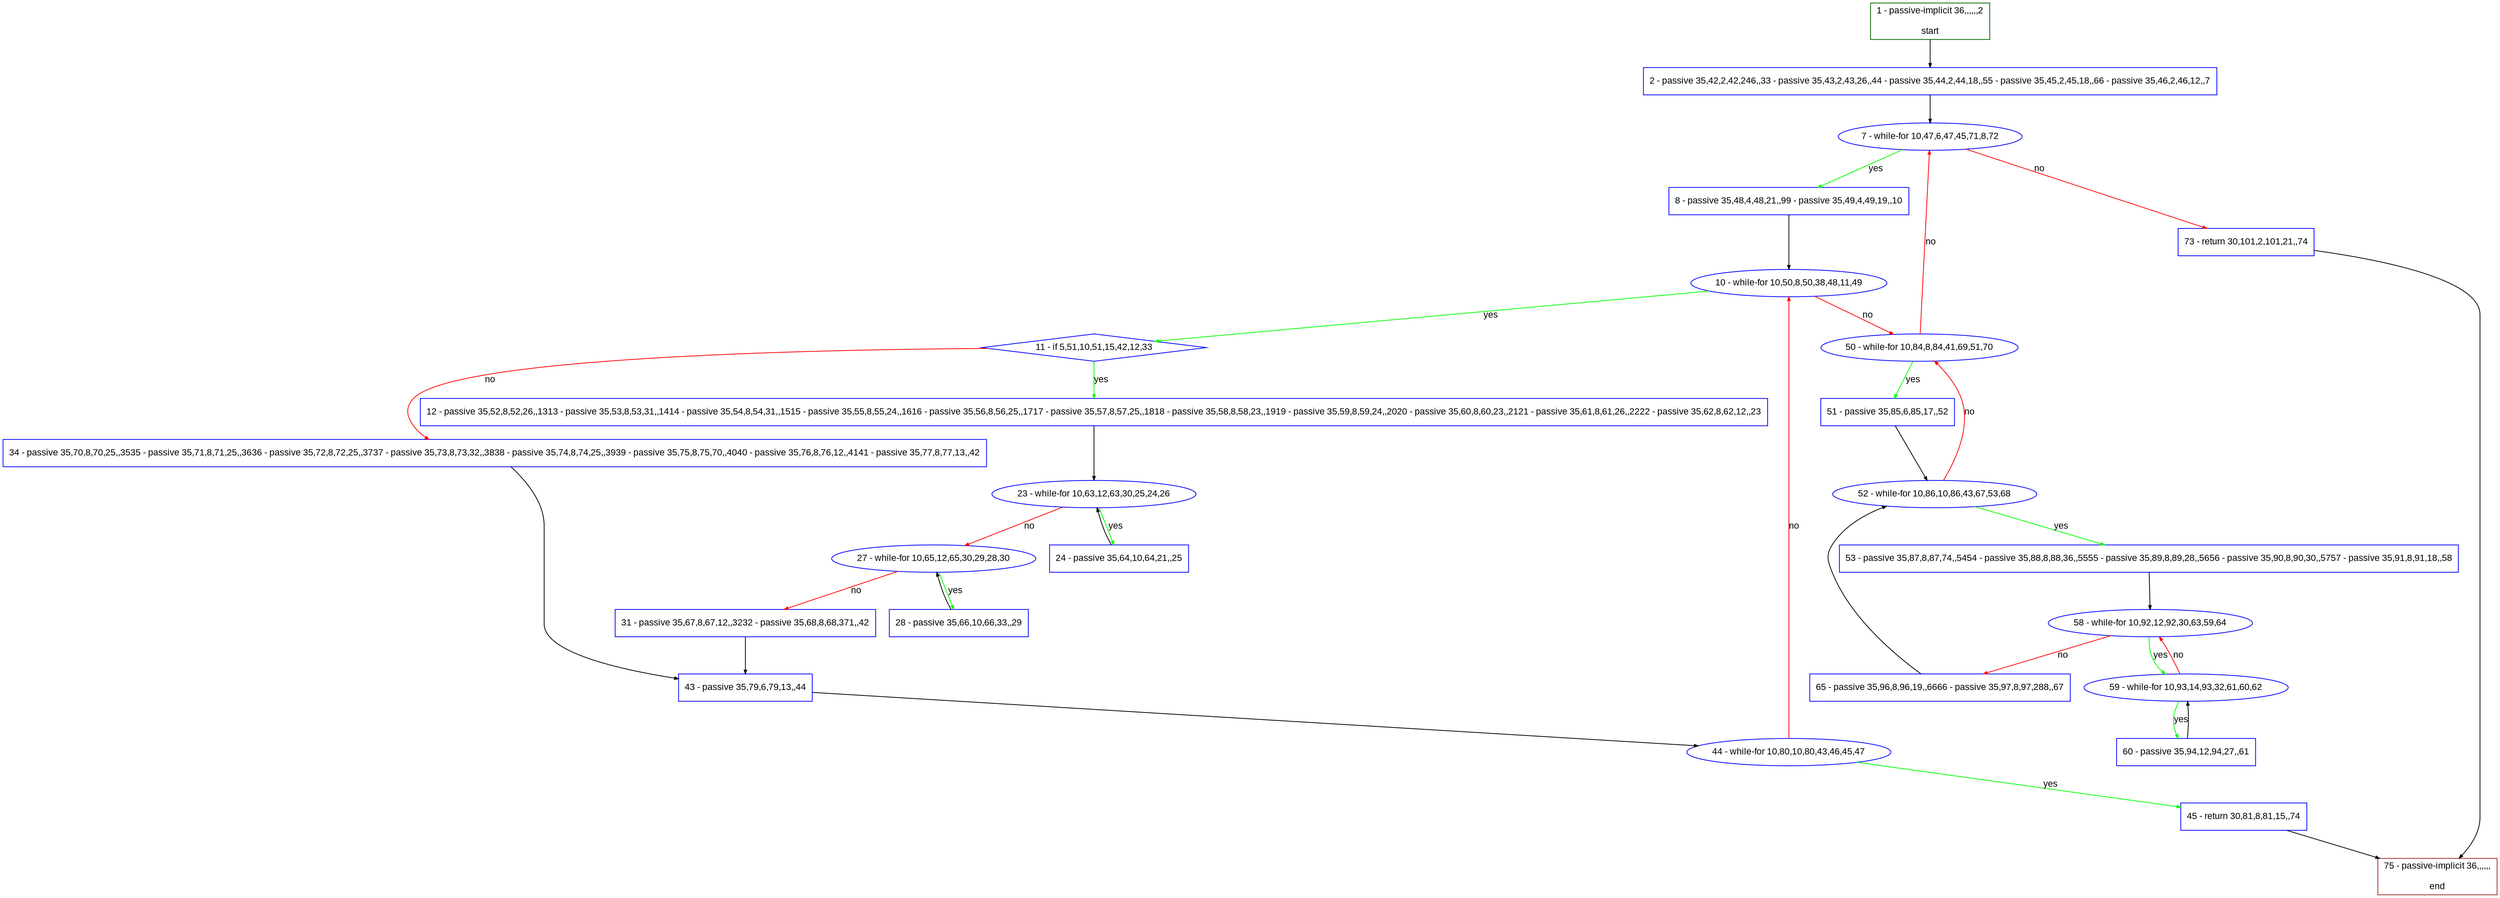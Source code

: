 digraph "" {
  graph [pack="true", label="", fontsize="12", packmode="clust", fontname="Arial", fillcolor="#FFFFCC", bgcolor="white", style="rounded,filled", compound="true"];
  node [node_initialized="no", label="", color="grey", fontsize="12", fillcolor="white", fontname="Arial", style="filled", shape="rectangle", compound="true", fixedsize="false"];
  edge [fontcolor="black", arrowhead="normal", arrowtail="none", arrowsize="0.5", ltail="", label="", color="black", fontsize="12", lhead="", fontname="Arial", dir="forward", compound="true"];
  __N1 [label="2 - passive 35,42,2,42,246,,33 - passive 35,43,2,43,26,,44 - passive 35,44,2,44,18,,55 - passive 35,45,2,45,18,,66 - passive 35,46,2,46,12,,7", color="#0000ff", fillcolor="#ffffff", style="filled", shape="box"];
  __N2 [label="1 - passive-implicit 36,,,,,,2\n\nstart", color="#006400", fillcolor="#ffffff", style="filled", shape="box"];
  __N3 [label="7 - while-for 10,47,6,47,45,71,8,72", color="#0000ff", fillcolor="#ffffff", style="filled", shape="oval"];
  __N4 [label="8 - passive 35,48,4,48,21,,99 - passive 35,49,4,49,19,,10", color="#0000ff", fillcolor="#ffffff", style="filled", shape="box"];
  __N5 [label="73 - return 30,101,2,101,21,,74", color="#0000ff", fillcolor="#ffffff", style="filled", shape="box"];
  __N6 [label="10 - while-for 10,50,8,50,38,48,11,49", color="#0000ff", fillcolor="#ffffff", style="filled", shape="oval"];
  __N7 [label="11 - if 5,51,10,51,15,42,12,33", color="#0000ff", fillcolor="#ffffff", style="filled", shape="diamond"];
  __N8 [label="50 - while-for 10,84,8,84,41,69,51,70", color="#0000ff", fillcolor="#ffffff", style="filled", shape="oval"];
  __N9 [label="12 - passive 35,52,8,52,26,,1313 - passive 35,53,8,53,31,,1414 - passive 35,54,8,54,31,,1515 - passive 35,55,8,55,24,,1616 - passive 35,56,8,56,25,,1717 - passive 35,57,8,57,25,,1818 - passive 35,58,8,58,23,,1919 - passive 35,59,8,59,24,,2020 - passive 35,60,8,60,23,,2121 - passive 35,61,8,61,26,,2222 - passive 35,62,8,62,12,,23", color="#0000ff", fillcolor="#ffffff", style="filled", shape="box"];
  __N10 [label="34 - passive 35,70,8,70,25,,3535 - passive 35,71,8,71,25,,3636 - passive 35,72,8,72,25,,3737 - passive 35,73,8,73,32,,3838 - passive 35,74,8,74,25,,3939 - passive 35,75,8,75,70,,4040 - passive 35,76,8,76,12,,4141 - passive 35,77,8,77,13,,42", color="#0000ff", fillcolor="#ffffff", style="filled", shape="box"];
  __N11 [label="23 - while-for 10,63,12,63,30,25,24,26", color="#0000ff", fillcolor="#ffffff", style="filled", shape="oval"];
  __N12 [label="24 - passive 35,64,10,64,21,,25", color="#0000ff", fillcolor="#ffffff", style="filled", shape="box"];
  __N13 [label="27 - while-for 10,65,12,65,30,29,28,30", color="#0000ff", fillcolor="#ffffff", style="filled", shape="oval"];
  __N14 [label="28 - passive 35,66,10,66,33,,29", color="#0000ff", fillcolor="#ffffff", style="filled", shape="box"];
  __N15 [label="31 - passive 35,67,8,67,12,,3232 - passive 35,68,8,68,371,,42", color="#0000ff", fillcolor="#ffffff", style="filled", shape="box"];
  __N16 [label="43 - passive 35,79,6,79,13,,44", color="#0000ff", fillcolor="#ffffff", style="filled", shape="box"];
  __N17 [label="44 - while-for 10,80,10,80,43,46,45,47", color="#0000ff", fillcolor="#ffffff", style="filled", shape="oval"];
  __N18 [label="45 - return 30,81,8,81,15,,74", color="#0000ff", fillcolor="#ffffff", style="filled", shape="box"];
  __N19 [label="75 - passive-implicit 36,,,,,,\n\nend", color="#a52a2a", fillcolor="#ffffff", style="filled", shape="box"];
  __N20 [label="51 - passive 35,85,6,85,17,,52", color="#0000ff", fillcolor="#ffffff", style="filled", shape="box"];
  __N21 [label="52 - while-for 10,86,10,86,43,67,53,68", color="#0000ff", fillcolor="#ffffff", style="filled", shape="oval"];
  __N22 [label="53 - passive 35,87,8,87,74,,5454 - passive 35,88,8,88,36,,5555 - passive 35,89,8,89,28,,5656 - passive 35,90,8,90,30,,5757 - passive 35,91,8,91,18,,58", color="#0000ff", fillcolor="#ffffff", style="filled", shape="box"];
  __N23 [label="58 - while-for 10,92,12,92,30,63,59,64", color="#0000ff", fillcolor="#ffffff", style="filled", shape="oval"];
  __N24 [label="59 - while-for 10,93,14,93,32,61,60,62", color="#0000ff", fillcolor="#ffffff", style="filled", shape="oval"];
  __N25 [label="65 - passive 35,96,8,96,19,,6666 - passive 35,97,8,97,288,,67", color="#0000ff", fillcolor="#ffffff", style="filled", shape="box"];
  __N26 [label="60 - passive 35,94,12,94,27,,61", color="#0000ff", fillcolor="#ffffff", style="filled", shape="box"];
  __N2 -> __N1 [arrowhead="normal", arrowtail="none", color="#000000", label="", dir="forward"];
  __N1 -> __N3 [arrowhead="normal", arrowtail="none", color="#000000", label="", dir="forward"];
  __N3 -> __N4 [arrowhead="normal", arrowtail="none", color="#00ff00", label="yes", dir="forward"];
  __N3 -> __N5 [arrowhead="normal", arrowtail="none", color="#ff0000", label="no", dir="forward"];
  __N4 -> __N6 [arrowhead="normal", arrowtail="none", color="#000000", label="", dir="forward"];
  __N6 -> __N7 [arrowhead="normal", arrowtail="none", color="#00ff00", label="yes", dir="forward"];
  __N6 -> __N8 [arrowhead="normal", arrowtail="none", color="#ff0000", label="no", dir="forward"];
  __N7 -> __N9 [arrowhead="normal", arrowtail="none", color="#00ff00", label="yes", dir="forward"];
  __N7 -> __N10 [arrowhead="normal", arrowtail="none", color="#ff0000", label="no", dir="forward"];
  __N9 -> __N11 [arrowhead="normal", arrowtail="none", color="#000000", label="", dir="forward"];
  __N11 -> __N12 [arrowhead="normal", arrowtail="none", color="#00ff00", label="yes", dir="forward"];
  __N12 -> __N11 [arrowhead="normal", arrowtail="none", color="#000000", label="", dir="forward"];
  __N11 -> __N13 [arrowhead="normal", arrowtail="none", color="#ff0000", label="no", dir="forward"];
  __N13 -> __N14 [arrowhead="normal", arrowtail="none", color="#00ff00", label="yes", dir="forward"];
  __N14 -> __N13 [arrowhead="normal", arrowtail="none", color="#000000", label="", dir="forward"];
  __N13 -> __N15 [arrowhead="normal", arrowtail="none", color="#ff0000", label="no", dir="forward"];
  __N15 -> __N16 [arrowhead="normal", arrowtail="none", color="#000000", label="", dir="forward"];
  __N10 -> __N16 [arrowhead="normal", arrowtail="none", color="#000000", label="", dir="forward"];
  __N16 -> __N17 [arrowhead="normal", arrowtail="none", color="#000000", label="", dir="forward"];
  __N17 -> __N6 [arrowhead="normal", arrowtail="none", color="#ff0000", label="no", dir="forward"];
  __N17 -> __N18 [arrowhead="normal", arrowtail="none", color="#00ff00", label="yes", dir="forward"];
  __N18 -> __N19 [arrowhead="normal", arrowtail="none", color="#000000", label="", dir="forward"];
  __N8 -> __N3 [arrowhead="normal", arrowtail="none", color="#ff0000", label="no", dir="forward"];
  __N8 -> __N20 [arrowhead="normal", arrowtail="none", color="#00ff00", label="yes", dir="forward"];
  __N20 -> __N21 [arrowhead="normal", arrowtail="none", color="#000000", label="", dir="forward"];
  __N21 -> __N8 [arrowhead="normal", arrowtail="none", color="#ff0000", label="no", dir="forward"];
  __N21 -> __N22 [arrowhead="normal", arrowtail="none", color="#00ff00", label="yes", dir="forward"];
  __N22 -> __N23 [arrowhead="normal", arrowtail="none", color="#000000", label="", dir="forward"];
  __N23 -> __N24 [arrowhead="normal", arrowtail="none", color="#00ff00", label="yes", dir="forward"];
  __N24 -> __N23 [arrowhead="normal", arrowtail="none", color="#ff0000", label="no", dir="forward"];
  __N23 -> __N25 [arrowhead="normal", arrowtail="none", color="#ff0000", label="no", dir="forward"];
  __N24 -> __N26 [arrowhead="normal", arrowtail="none", color="#00ff00", label="yes", dir="forward"];
  __N26 -> __N24 [arrowhead="normal", arrowtail="none", color="#000000", label="", dir="forward"];
  __N25 -> __N21 [arrowhead="normal", arrowtail="none", color="#000000", label="", dir="forward"];
  __N5 -> __N19 [arrowhead="normal", arrowtail="none", color="#000000", label="", dir="forward"];
}
